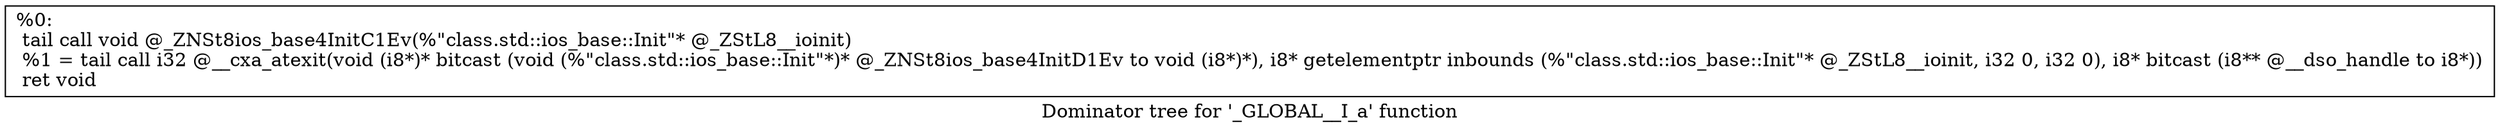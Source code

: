 digraph "Dominator tree for '_GLOBAL__I_a' function" {
	label="Dominator tree for '_GLOBAL__I_a' function";

	Node0x9df3988 [shape=record,label="{%0:\l  tail call void @_ZNSt8ios_base4InitC1Ev(%\"class.std::ios_base::Init\"* @_ZStL8__ioinit)\l  %1 = tail call i32 @__cxa_atexit(void (i8*)* bitcast (void (%\"class.std::ios_base::Init\"*)* @_ZNSt8ios_base4InitD1Ev to void (i8*)*), i8* getelementptr inbounds (%\"class.std::ios_base::Init\"* @_ZStL8__ioinit, i32 0, i32 0), i8* bitcast (i8** @__dso_handle to i8*))\l  ret void\l}"];
}
